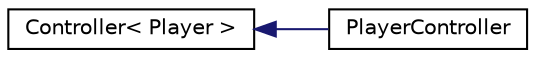 digraph "Graphical Class Hierarchy"
{
  edge [fontname="Helvetica",fontsize="10",labelfontname="Helvetica",labelfontsize="10"];
  node [fontname="Helvetica",fontsize="10",shape=record];
  rankdir="LR";
  Node1 [label="Controller\< Player \>",height=0.2,width=0.4,color="black", fillcolor="white", style="filled",URL="$class_controller.html"];
  Node1 -> Node2 [dir="back",color="midnightblue",fontsize="10",style="solid",fontname="Helvetica"];
  Node2 [label="PlayerController",height=0.2,width=0.4,color="black", fillcolor="white", style="filled",URL="$class_player_controller.html"];
}
